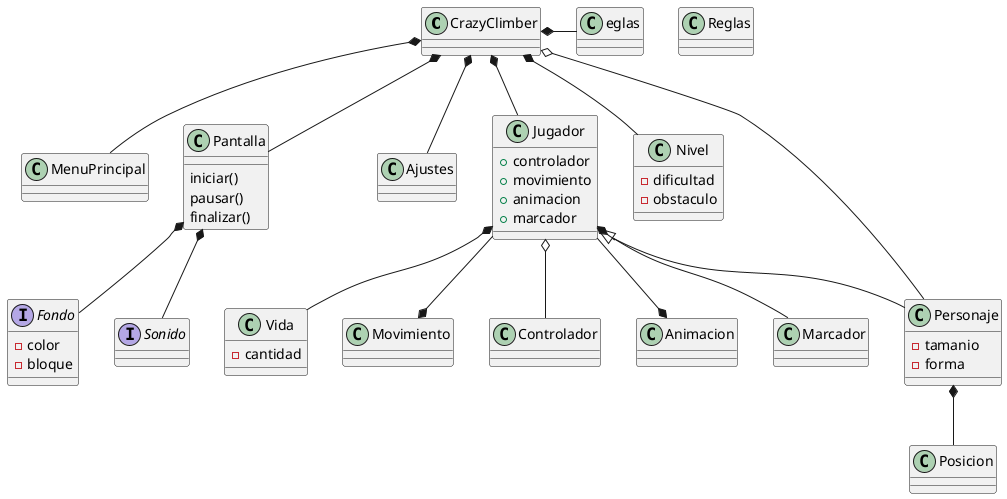 @startuml
class CrazyClimber {
}

class MenuPrincipal {
}

class Pantalla {
    iniciar()
    pausar()
    finalizar()
}

class Ajustes {
}

class Jugador {
    +controlador
    +movimiento
    +animacion
    +marcador
}

class Personaje {
    -tamanio
    -forma
}

class Vida {
    -cantidad
}

class Posicion {
}

class Nivel {
    -dificultad
    -obstaculo
}

class Reglas {
}

interface Fondo {
    -color
    -bloque
}

interface Sonido {
}


CrazyClimber*-- MenuPrincipal
CrazyClimber*--Pantalla
CrazyClimber*--Ajustes
CrazyClimber*--Jugador
CrazyClimber*--Nivel
CrazyClimber*--Reglas

Pantalla*--Sonido
Pantalla*--Fondo

Jugador <|-- Personaje

Personaje *--Posicion
Personaje --o CrazyClimber

Jugador*--Vida

class Movimiento {
}
class Controlador {
}
class Animacion {
}
class Marcador {
}

Jugador o--Controlador
Jugador --* Animacion
Jugador *-- Marcador
Jugador --* Movimiento



@enduml